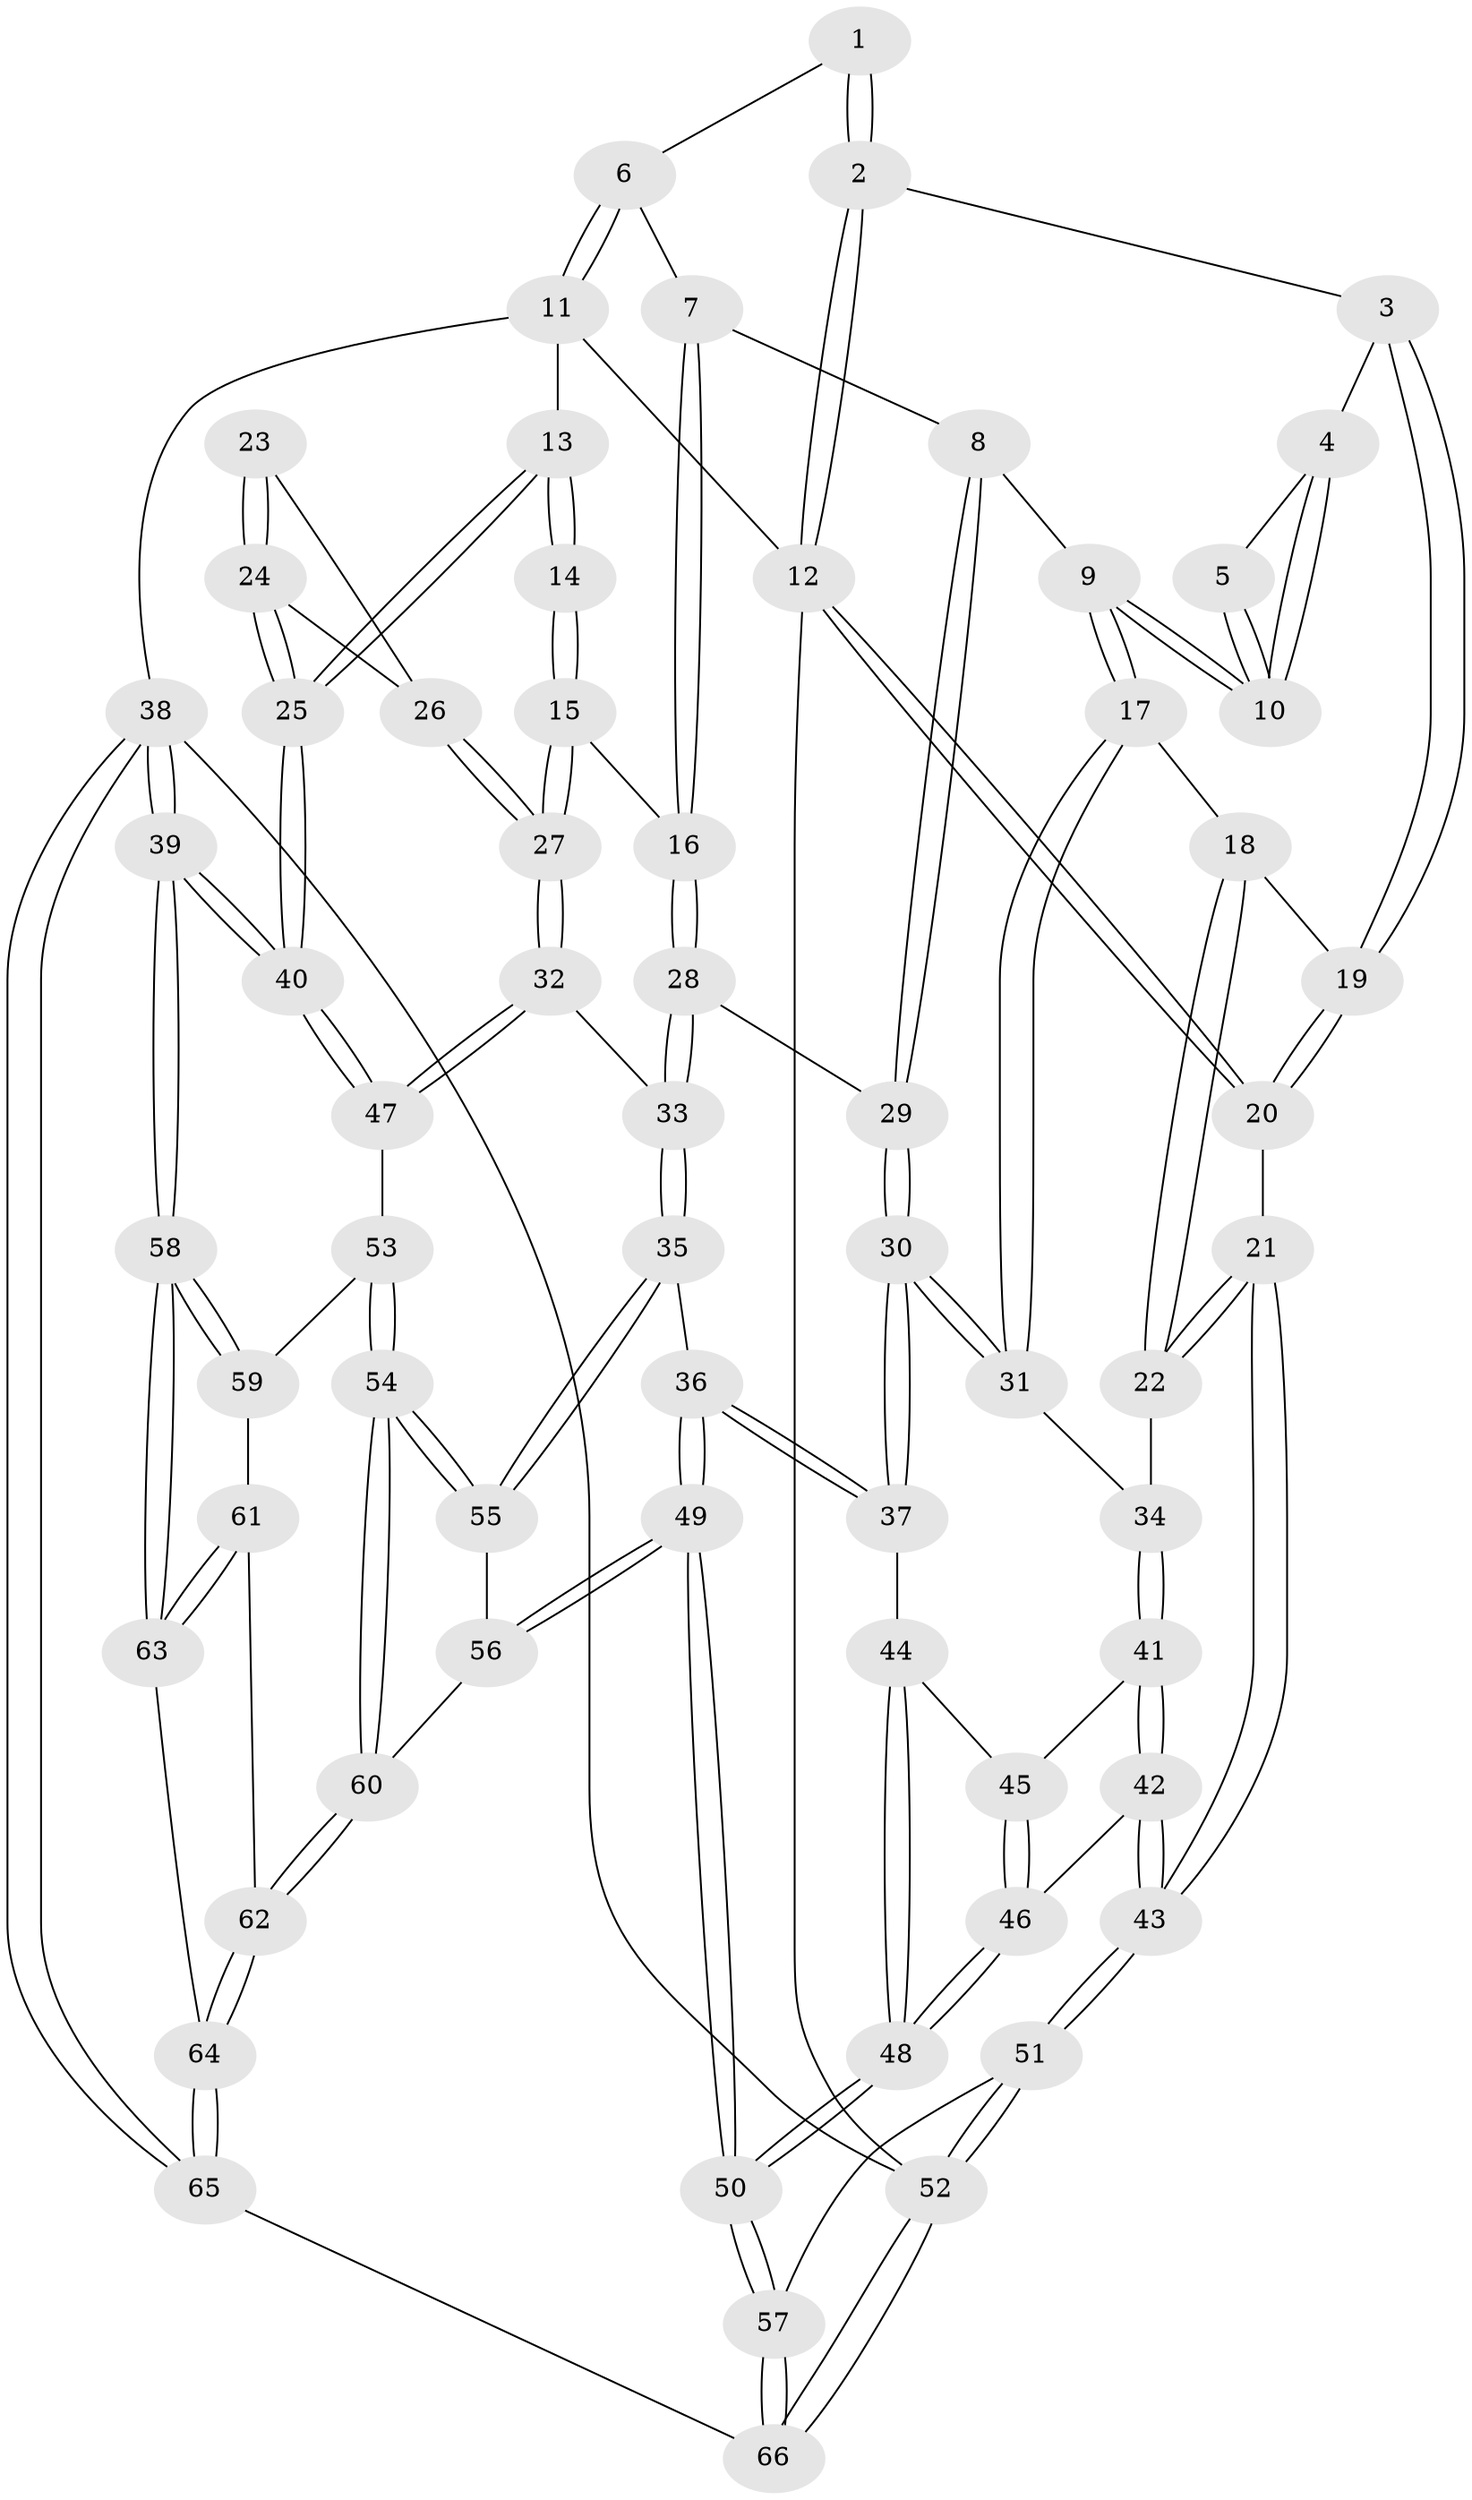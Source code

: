 // coarse degree distribution, {3: 0.2564102564102564, 4: 0.38461538461538464, 2: 0.07692307692307693, 5: 0.23076923076923078, 7: 0.02564102564102564, 6: 0.02564102564102564}
// Generated by graph-tools (version 1.1) at 2025/24/03/03/25 07:24:40]
// undirected, 66 vertices, 162 edges
graph export_dot {
graph [start="1"]
  node [color=gray90,style=filled];
  1 [pos="+0.258501329653722+0"];
  2 [pos="+0+0"];
  3 [pos="+0.13783096389750657+0.10327617648831268"];
  4 [pos="+0.1869104107759095+0.07484026544813083"];
  5 [pos="+0.21927110192282862+0"];
  6 [pos="+0.5557423661655105+0"];
  7 [pos="+0.5427734936336165+0"];
  8 [pos="+0.46261604315172006+0.08089940076958514"];
  9 [pos="+0.37876572420164567+0.13335490904020614"];
  10 [pos="+0.33842891105568595+0.11651217553709599"];
  11 [pos="+1+0"];
  12 [pos="+0+0"];
  13 [pos="+1+0"];
  14 [pos="+0.8549546069929111+0.15933459704650862"];
  15 [pos="+0.768837384883168+0.20538423642670672"];
  16 [pos="+0.7219001705259742+0.187002062598074"];
  17 [pos="+0.34066426197987887+0.18964464886767443"];
  18 [pos="+0.12373849580267114+0.16415868806819262"];
  19 [pos="+0.12380588363680177+0.1488334042806036"];
  20 [pos="+0+0"];
  21 [pos="+0+0.3233902794914006"];
  22 [pos="+0.09515267231636716+0.2359316453805019"];
  23 [pos="+0.8686631428943048+0.21123058371887052"];
  24 [pos="+0.9843003536905564+0.3916438825699206"];
  25 [pos="+1+0.4134400331909081"];
  26 [pos="+0.8714756523370331+0.3882029399830787"];
  27 [pos="+0.7755597301038994+0.40064113840511956"];
  28 [pos="+0.5968836629087059+0.2748496824379005"];
  29 [pos="+0.5396396275508368+0.2513469596545702"];
  30 [pos="+0.43969830567666257+0.39518120439423166"];
  31 [pos="+0.3071396144120637+0.31094818642625105"];
  32 [pos="+0.752063884022085+0.41988828642567644"];
  33 [pos="+0.7009044478592519+0.44171923942962277"];
  34 [pos="+0.22856735312767568+0.34857304448639836"];
  35 [pos="+0.6708095769347331+0.4800723745976886"];
  36 [pos="+0.4942354045952433+0.4657011603084333"];
  37 [pos="+0.45082227971213856+0.42755344409673884"];
  38 [pos="+1+1"];
  39 [pos="+1+0.9608892880018074"];
  40 [pos="+1+0.5230385180063699"];
  41 [pos="+0.21087277763109158+0.40124475136391957"];
  42 [pos="+0.05838293367321847+0.5461151012637343"];
  43 [pos="+0+0.6411902897789539"];
  44 [pos="+0.35026864760241944+0.4983547888793588"];
  45 [pos="+0.2819938798037784+0.4752170375253737"];
  46 [pos="+0.2584736643526316+0.5718789491532743"];
  47 [pos="+0.9076056191995945+0.6072729982125221"];
  48 [pos="+0.33779505226989076+0.6289717985757968"];
  49 [pos="+0.4086844327665817+0.7738822773942027"];
  50 [pos="+0.4076315306296278+0.7751994283257857"];
  51 [pos="+0+0.6769229043875644"];
  52 [pos="+0+1"];
  53 [pos="+0.864029300781231+0.6474419694761734"];
  54 [pos="+0.7613114849322944+0.6707766399372974"];
  55 [pos="+0.6767628357450962+0.5797907603381462"];
  56 [pos="+0.564279122289593+0.6721217752842867"];
  57 [pos="+0.40440390188554587+0.7868377370952058"];
  58 [pos="+1+0.9337531680496046"];
  59 [pos="+0.9057430705467902+0.7371604424321121"];
  60 [pos="+0.7443408848936767+0.789669739805867"];
  61 [pos="+0.8619499879954453+0.7859962733354691"];
  62 [pos="+0.7441136318451104+0.7937901999411315"];
  63 [pos="+0.9493231884358883+0.8794030357869258"];
  64 [pos="+0.6927259467434583+0.9149053347196865"];
  65 [pos="+0.5684465408291227+1"];
  66 [pos="+0.4792938790313826+1"];
  1 -- 2;
  1 -- 2;
  1 -- 6;
  2 -- 3;
  2 -- 12;
  2 -- 12;
  3 -- 4;
  3 -- 19;
  3 -- 19;
  4 -- 5;
  4 -- 10;
  4 -- 10;
  5 -- 10;
  5 -- 10;
  6 -- 7;
  6 -- 11;
  6 -- 11;
  7 -- 8;
  7 -- 16;
  7 -- 16;
  8 -- 9;
  8 -- 29;
  8 -- 29;
  9 -- 10;
  9 -- 10;
  9 -- 17;
  9 -- 17;
  11 -- 12;
  11 -- 13;
  11 -- 38;
  12 -- 20;
  12 -- 20;
  12 -- 52;
  13 -- 14;
  13 -- 14;
  13 -- 25;
  13 -- 25;
  14 -- 15;
  14 -- 15;
  15 -- 16;
  15 -- 27;
  15 -- 27;
  16 -- 28;
  16 -- 28;
  17 -- 18;
  17 -- 31;
  17 -- 31;
  18 -- 19;
  18 -- 22;
  18 -- 22;
  19 -- 20;
  19 -- 20;
  20 -- 21;
  21 -- 22;
  21 -- 22;
  21 -- 43;
  21 -- 43;
  22 -- 34;
  23 -- 24;
  23 -- 24;
  23 -- 26;
  24 -- 25;
  24 -- 25;
  24 -- 26;
  25 -- 40;
  25 -- 40;
  26 -- 27;
  26 -- 27;
  27 -- 32;
  27 -- 32;
  28 -- 29;
  28 -- 33;
  28 -- 33;
  29 -- 30;
  29 -- 30;
  30 -- 31;
  30 -- 31;
  30 -- 37;
  30 -- 37;
  31 -- 34;
  32 -- 33;
  32 -- 47;
  32 -- 47;
  33 -- 35;
  33 -- 35;
  34 -- 41;
  34 -- 41;
  35 -- 36;
  35 -- 55;
  35 -- 55;
  36 -- 37;
  36 -- 37;
  36 -- 49;
  36 -- 49;
  37 -- 44;
  38 -- 39;
  38 -- 39;
  38 -- 65;
  38 -- 65;
  38 -- 52;
  39 -- 40;
  39 -- 40;
  39 -- 58;
  39 -- 58;
  40 -- 47;
  40 -- 47;
  41 -- 42;
  41 -- 42;
  41 -- 45;
  42 -- 43;
  42 -- 43;
  42 -- 46;
  43 -- 51;
  43 -- 51;
  44 -- 45;
  44 -- 48;
  44 -- 48;
  45 -- 46;
  45 -- 46;
  46 -- 48;
  46 -- 48;
  47 -- 53;
  48 -- 50;
  48 -- 50;
  49 -- 50;
  49 -- 50;
  49 -- 56;
  49 -- 56;
  50 -- 57;
  50 -- 57;
  51 -- 52;
  51 -- 52;
  51 -- 57;
  52 -- 66;
  52 -- 66;
  53 -- 54;
  53 -- 54;
  53 -- 59;
  54 -- 55;
  54 -- 55;
  54 -- 60;
  54 -- 60;
  55 -- 56;
  56 -- 60;
  57 -- 66;
  57 -- 66;
  58 -- 59;
  58 -- 59;
  58 -- 63;
  58 -- 63;
  59 -- 61;
  60 -- 62;
  60 -- 62;
  61 -- 62;
  61 -- 63;
  61 -- 63;
  62 -- 64;
  62 -- 64;
  63 -- 64;
  64 -- 65;
  64 -- 65;
  65 -- 66;
}
